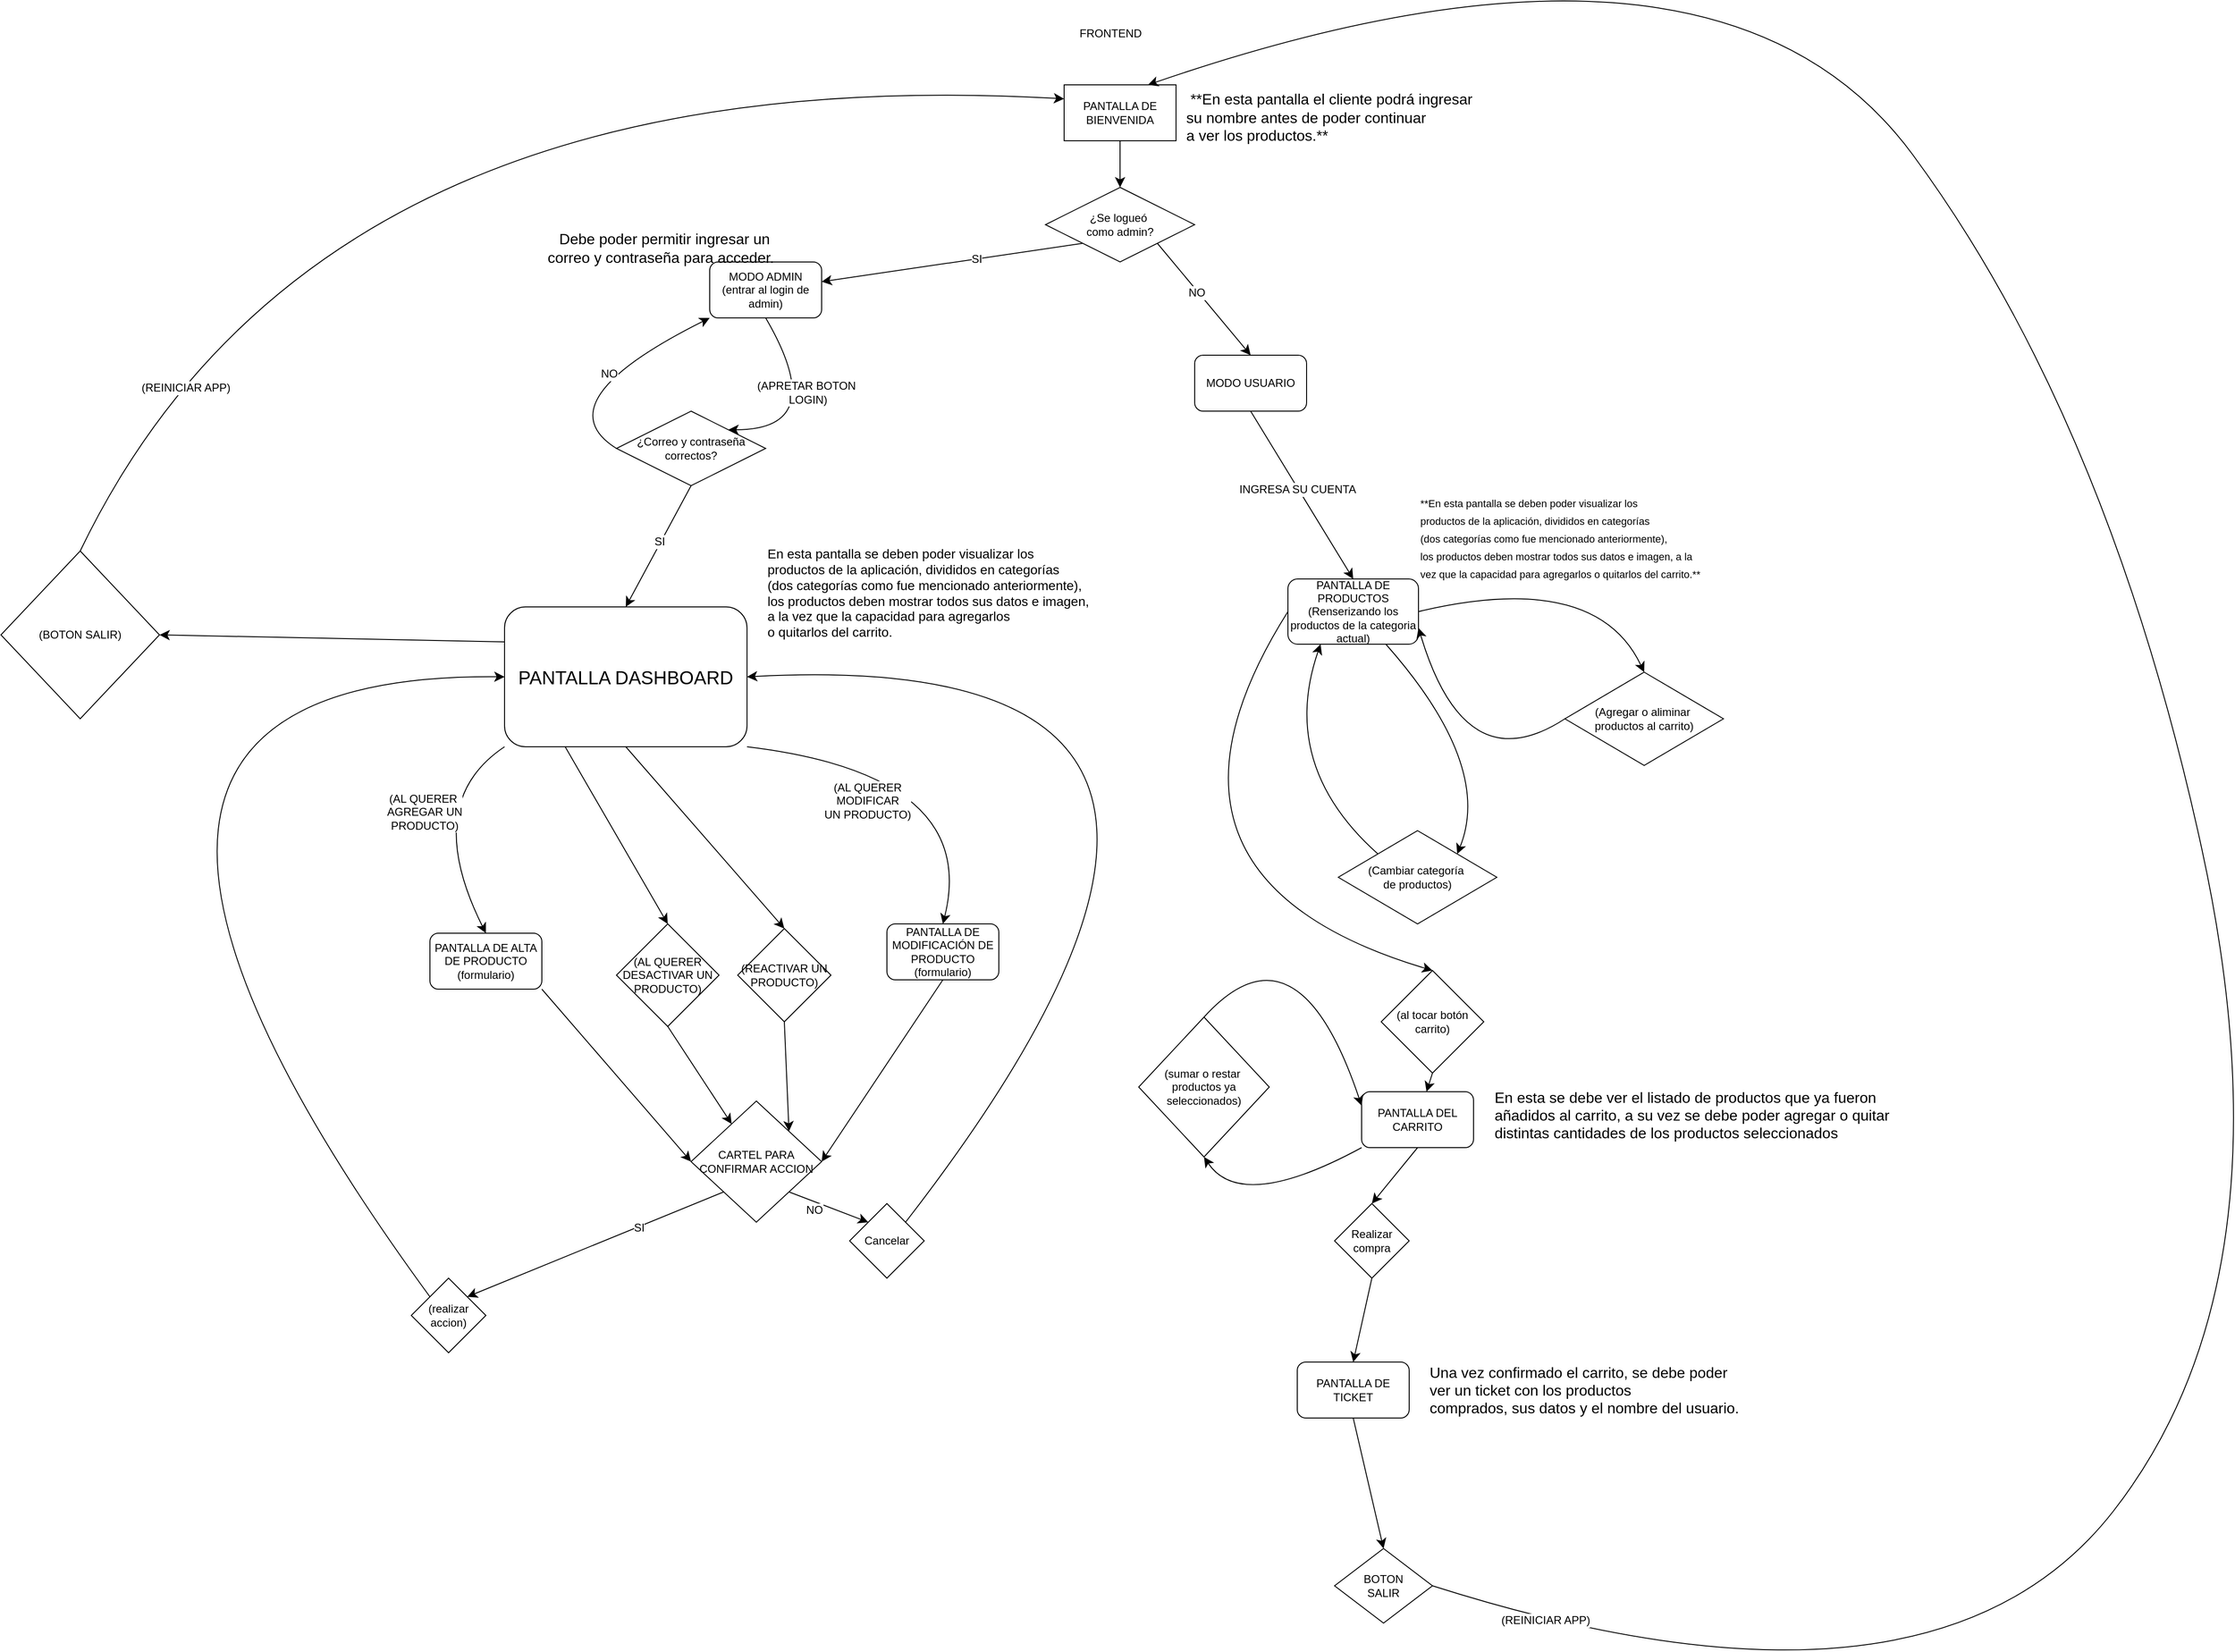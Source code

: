 <mxfile version="27.1.6">
  <diagram name="Página-1" id="y3slPPNZUGQWw5KP7Qen">
    <mxGraphModel dx="3091" dy="877" grid="1" gridSize="10" guides="1" tooltips="1" connect="1" arrows="1" fold="1" page="1" pageScale="1" pageWidth="827" pageHeight="1169" math="0" shadow="0">
      <root>
        <mxCell id="0" />
        <mxCell id="1" parent="0" />
        <mxCell id="nkvFsmhLJEQELMy-GmXT-1" value="FRONTEND" style="text;html=1;align=center;verticalAlign=middle;whiteSpace=wrap;rounded=0;" vertex="1" parent="1">
          <mxGeometry x="140" y="60" width="60" height="30" as="geometry" />
        </mxCell>
        <mxCell id="nkvFsmhLJEQELMy-GmXT-4" style="edgeStyle=none;curved=1;rounded=0;orthogonalLoop=1;jettySize=auto;html=1;exitX=0.5;exitY=1;exitDx=0;exitDy=0;entryX=0.5;entryY=0;entryDx=0;entryDy=0;fontSize=12;startSize=8;endSize=8;" edge="1" parent="1" source="nkvFsmhLJEQELMy-GmXT-2" target="nkvFsmhLJEQELMy-GmXT-7">
          <mxGeometry relative="1" as="geometry" />
        </mxCell>
        <mxCell id="nkvFsmhLJEQELMy-GmXT-2" value="PANTALLA DE BIENVENIDA" style="rounded=0;whiteSpace=wrap;html=1;" vertex="1" parent="1">
          <mxGeometry x="120" y="130" width="120" height="60" as="geometry" />
        </mxCell>
        <mxCell id="nkvFsmhLJEQELMy-GmXT-15" style="edgeStyle=none;curved=1;rounded=0;orthogonalLoop=1;jettySize=auto;html=1;exitX=1;exitY=1;exitDx=0;exitDy=0;entryX=0.5;entryY=0;entryDx=0;entryDy=0;fontSize=12;startSize=8;endSize=8;" edge="1" parent="1" source="nkvFsmhLJEQELMy-GmXT-7" target="nkvFsmhLJEQELMy-GmXT-14">
          <mxGeometry relative="1" as="geometry" />
        </mxCell>
        <mxCell id="nkvFsmhLJEQELMy-GmXT-16" value="NO" style="edgeLabel;html=1;align=center;verticalAlign=middle;resizable=0;points=[];fontSize=12;" vertex="1" connectable="0" parent="nkvFsmhLJEQELMy-GmXT-15">
          <mxGeometry x="-0.134" y="-2" relative="1" as="geometry">
            <mxPoint as="offset" />
          </mxGeometry>
        </mxCell>
        <mxCell id="nkvFsmhLJEQELMy-GmXT-18" style="edgeStyle=none;curved=1;rounded=0;orthogonalLoop=1;jettySize=auto;html=1;exitX=0;exitY=1;exitDx=0;exitDy=0;fontSize=12;startSize=8;endSize=8;" edge="1" parent="1" source="nkvFsmhLJEQELMy-GmXT-7" target="nkvFsmhLJEQELMy-GmXT-17">
          <mxGeometry relative="1" as="geometry" />
        </mxCell>
        <mxCell id="nkvFsmhLJEQELMy-GmXT-19" value="SI" style="edgeLabel;html=1;align=center;verticalAlign=middle;resizable=0;points=[];fontSize=12;" vertex="1" connectable="0" parent="nkvFsmhLJEQELMy-GmXT-18">
          <mxGeometry x="-0.181" relative="1" as="geometry">
            <mxPoint x="1" as="offset" />
          </mxGeometry>
        </mxCell>
        <mxCell id="nkvFsmhLJEQELMy-GmXT-7" value="&lt;div&gt;¿Se logueó&amp;nbsp;&lt;/div&gt;&lt;div&gt;como admin?&lt;/div&gt;" style="rhombus;whiteSpace=wrap;html=1;" vertex="1" parent="1">
          <mxGeometry x="100" y="240" width="160" height="80" as="geometry" />
        </mxCell>
        <mxCell id="nkvFsmhLJEQELMy-GmXT-14" value="MODO USUARIO" style="rounded=1;whiteSpace=wrap;html=1;" vertex="1" parent="1">
          <mxGeometry x="260" y="420" width="120" height="60" as="geometry" />
        </mxCell>
        <mxCell id="nkvFsmhLJEQELMy-GmXT-46" style="edgeStyle=none;curved=1;rounded=0;orthogonalLoop=1;jettySize=auto;html=1;exitX=0.5;exitY=1;exitDx=0;exitDy=0;entryX=1;entryY=0;entryDx=0;entryDy=0;fontSize=12;startSize=8;endSize=8;" edge="1" parent="1" source="nkvFsmhLJEQELMy-GmXT-17" target="nkvFsmhLJEQELMy-GmXT-45">
          <mxGeometry relative="1" as="geometry">
            <Array as="points">
              <mxPoint x="-130" y="500" />
            </Array>
          </mxGeometry>
        </mxCell>
        <mxCell id="nkvFsmhLJEQELMy-GmXT-51" value="(APRETAR BOTON&amp;nbsp;&lt;br&gt;LOGIN)" style="edgeLabel;html=1;align=center;verticalAlign=middle;resizable=0;points=[];fontSize=12;" vertex="1" connectable="0" parent="nkvFsmhLJEQELMy-GmXT-46">
          <mxGeometry x="-0.265" y="-2" relative="1" as="geometry">
            <mxPoint as="offset" />
          </mxGeometry>
        </mxCell>
        <mxCell id="nkvFsmhLJEQELMy-GmXT-17" value="MODO ADMIN&lt;br&gt;(entrar al login de admin)" style="rounded=1;whiteSpace=wrap;html=1;" vertex="1" parent="1">
          <mxGeometry x="-260" y="320" width="120" height="60" as="geometry" />
        </mxCell>
        <mxCell id="nkvFsmhLJEQELMy-GmXT-20" style="edgeStyle=none;curved=1;rounded=0;orthogonalLoop=1;jettySize=auto;html=1;exitX=0.5;exitY=1;exitDx=0;exitDy=0;entryX=0.5;entryY=0;entryDx=0;entryDy=0;fontSize=12;startSize=8;endSize=8;" edge="1" parent="1" source="nkvFsmhLJEQELMy-GmXT-14" target="nkvFsmhLJEQELMy-GmXT-22">
          <mxGeometry relative="1" as="geometry">
            <mxPoint x="451.8" y="573.28" as="targetPoint" />
          </mxGeometry>
        </mxCell>
        <mxCell id="nkvFsmhLJEQELMy-GmXT-21" value="INGRESA SU CUENTA" style="edgeLabel;html=1;align=center;verticalAlign=middle;resizable=0;points=[];fontSize=12;" vertex="1" connectable="0" parent="nkvFsmhLJEQELMy-GmXT-20">
          <mxGeometry x="-0.069" y="-2" relative="1" as="geometry">
            <mxPoint y="-1" as="offset" />
          </mxGeometry>
        </mxCell>
        <mxCell id="nkvFsmhLJEQELMy-GmXT-30" style="edgeStyle=none;curved=1;rounded=0;orthogonalLoop=1;jettySize=auto;html=1;exitX=0;exitY=0.5;exitDx=0;exitDy=0;entryX=0.5;entryY=0;entryDx=0;entryDy=0;fontSize=12;startSize=8;endSize=8;" edge="1" parent="1" source="nkvFsmhLJEQELMy-GmXT-22" target="nkvFsmhLJEQELMy-GmXT-29">
          <mxGeometry relative="1" as="geometry">
            <Array as="points">
              <mxPoint x="180" y="980" />
            </Array>
          </mxGeometry>
        </mxCell>
        <mxCell id="nkvFsmhLJEQELMy-GmXT-39" style="edgeStyle=none;curved=1;rounded=0;orthogonalLoop=1;jettySize=auto;html=1;exitX=0.75;exitY=1;exitDx=0;exitDy=0;entryX=1;entryY=0;entryDx=0;entryDy=0;fontSize=12;startSize=8;endSize=8;" edge="1" parent="1" source="nkvFsmhLJEQELMy-GmXT-22" target="nkvFsmhLJEQELMy-GmXT-38">
          <mxGeometry relative="1" as="geometry">
            <Array as="points">
              <mxPoint x="580" y="860" />
            </Array>
          </mxGeometry>
        </mxCell>
        <mxCell id="nkvFsmhLJEQELMy-GmXT-64" style="edgeStyle=none;curved=1;rounded=0;orthogonalLoop=1;jettySize=auto;html=1;exitX=1;exitY=0.5;exitDx=0;exitDy=0;entryX=0.5;entryY=0;entryDx=0;entryDy=0;fontSize=12;startSize=8;endSize=8;" edge="1" parent="1" source="nkvFsmhLJEQELMy-GmXT-22" target="nkvFsmhLJEQELMy-GmXT-63">
          <mxGeometry relative="1" as="geometry">
            <Array as="points">
              <mxPoint x="690" y="650" />
            </Array>
          </mxGeometry>
        </mxCell>
        <mxCell id="nkvFsmhLJEQELMy-GmXT-22" value="PANTALLA DE PRODUCTOS&lt;br&gt;(Renserizando los productos de la categoria actual)" style="rounded=1;whiteSpace=wrap;html=1;" vertex="1" parent="1">
          <mxGeometry x="360" y="660" width="140" height="70" as="geometry" />
        </mxCell>
        <mxCell id="nkvFsmhLJEQELMy-GmXT-27" value="&lt;br&gt;&lt;div&gt;&amp;nbsp;**En esta pantalla el cliente podrá ingresar&amp;nbsp;&lt;/div&gt;&lt;div&gt;su nombre antes de poder continuar&lt;/div&gt;a ver los productos.**" style="text;html=1;align=left;verticalAlign=middle;resizable=0;points=[];autosize=1;strokeColor=none;fillColor=none;fontSize=16;" vertex="1" parent="1">
          <mxGeometry x="249" y="110" width="330" height="90" as="geometry" />
        </mxCell>
        <mxCell id="nkvFsmhLJEQELMy-GmXT-28" value="&lt;div&gt;&lt;font style=&quot;font-size: 11px;&quot;&gt;**En esta pantalla se deben poder visualizar los&amp;nbsp;&lt;/font&gt;&lt;/div&gt;&lt;div&gt;&lt;font style=&quot;font-size: 11px;&quot;&gt;productos de la aplicación,&amp;nbsp;divididos en categorías&amp;nbsp;&lt;/font&gt;&lt;/div&gt;&lt;div&gt;&lt;font style=&quot;font-size: 11px;&quot;&gt;(dos categorías como fue mencionado anteriormente),&amp;nbsp;&lt;/font&gt;&lt;/div&gt;&lt;div&gt;&lt;font style=&quot;font-size: 11px;&quot;&gt;los productos deben&amp;nbsp;mostrar todos sus datos e imagen, a la&amp;nbsp;&lt;/font&gt;&lt;/div&gt;&lt;div&gt;&lt;font style=&quot;font-size: 11px;&quot;&gt;vez que la capacidad para agregarlos o quitarlos del carrito.**&lt;/font&gt;&lt;/div&gt;" style="text;html=1;align=left;verticalAlign=middle;resizable=0;points=[];autosize=1;strokeColor=none;fillColor=none;fontSize=16;labelPosition=center;verticalLabelPosition=middle;" vertex="1" parent="1">
          <mxGeometry x="500" y="560" width="320" height="110" as="geometry" />
        </mxCell>
        <mxCell id="nkvFsmhLJEQELMy-GmXT-32" style="edgeStyle=none;curved=1;rounded=0;orthogonalLoop=1;jettySize=auto;html=1;exitX=0.5;exitY=1;exitDx=0;exitDy=0;fontSize=12;startSize=8;endSize=8;" edge="1" parent="1" source="nkvFsmhLJEQELMy-GmXT-29" target="nkvFsmhLJEQELMy-GmXT-31">
          <mxGeometry relative="1" as="geometry" />
        </mxCell>
        <mxCell id="nkvFsmhLJEQELMy-GmXT-29" value="(al tocar botón carrito)" style="rhombus;whiteSpace=wrap;html=1;" vertex="1" parent="1">
          <mxGeometry x="460" y="1080" width="110" height="110" as="geometry" />
        </mxCell>
        <mxCell id="nkvFsmhLJEQELMy-GmXT-36" style="edgeStyle=none;curved=1;rounded=0;orthogonalLoop=1;jettySize=auto;html=1;exitX=0.5;exitY=1;exitDx=0;exitDy=0;entryX=0.5;entryY=0;entryDx=0;entryDy=0;fontSize=12;startSize=8;endSize=8;" edge="1" parent="1" source="nkvFsmhLJEQELMy-GmXT-31" target="nkvFsmhLJEQELMy-GmXT-35">
          <mxGeometry relative="1" as="geometry" />
        </mxCell>
        <mxCell id="nkvFsmhLJEQELMy-GmXT-68" style="edgeStyle=none;curved=1;rounded=0;orthogonalLoop=1;jettySize=auto;html=1;exitX=0;exitY=1;exitDx=0;exitDy=0;entryX=0.5;entryY=1;entryDx=0;entryDy=0;fontSize=12;startSize=8;endSize=8;" edge="1" parent="1" source="nkvFsmhLJEQELMy-GmXT-31" target="nkvFsmhLJEQELMy-GmXT-67">
          <mxGeometry relative="1" as="geometry">
            <Array as="points">
              <mxPoint x="310" y="1340" />
            </Array>
          </mxGeometry>
        </mxCell>
        <mxCell id="nkvFsmhLJEQELMy-GmXT-31" value="PANTALLA DEL CARRITO" style="rounded=1;whiteSpace=wrap;html=1;" vertex="1" parent="1">
          <mxGeometry x="439" y="1210" width="120" height="60" as="geometry" />
        </mxCell>
        <mxCell id="nkvFsmhLJEQELMy-GmXT-33" value="&lt;div align=&quot;left&quot;&gt;En esta se debe ver el listado de productos que ya fueron&amp;nbsp;&lt;/div&gt;&lt;div align=&quot;left&quot;&gt;añadidos al carrito, a su&amp;nbsp;vez se debe poder agregar o quitar&amp;nbsp;&lt;/div&gt;&lt;div align=&quot;left&quot;&gt;distintas cantidades de los productos seleccionados&lt;/div&gt;" style="text;html=1;align=center;verticalAlign=middle;resizable=0;points=[];autosize=1;strokeColor=none;fillColor=none;fontSize=16;" vertex="1" parent="1">
          <mxGeometry x="570" y="1200" width="450" height="70" as="geometry" />
        </mxCell>
        <mxCell id="nkvFsmhLJEQELMy-GmXT-71" style="edgeStyle=none;curved=1;rounded=0;orthogonalLoop=1;jettySize=auto;html=1;exitX=0.5;exitY=1;exitDx=0;exitDy=0;entryX=0.5;entryY=0;entryDx=0;entryDy=0;fontSize=12;startSize=8;endSize=8;" edge="1" parent="1" source="nkvFsmhLJEQELMy-GmXT-34" target="nkvFsmhLJEQELMy-GmXT-70">
          <mxGeometry relative="1" as="geometry" />
        </mxCell>
        <mxCell id="nkvFsmhLJEQELMy-GmXT-34" value="PANTALLA DE TICKET" style="rounded=1;whiteSpace=wrap;html=1;" vertex="1" parent="1">
          <mxGeometry x="370" y="1500" width="120" height="60" as="geometry" />
        </mxCell>
        <mxCell id="nkvFsmhLJEQELMy-GmXT-37" style="edgeStyle=none;curved=1;rounded=0;orthogonalLoop=1;jettySize=auto;html=1;exitX=0.5;exitY=1;exitDx=0;exitDy=0;entryX=0.5;entryY=0;entryDx=0;entryDy=0;fontSize=12;startSize=8;endSize=8;" edge="1" parent="1" source="nkvFsmhLJEQELMy-GmXT-35" target="nkvFsmhLJEQELMy-GmXT-34">
          <mxGeometry relative="1" as="geometry" />
        </mxCell>
        <mxCell id="nkvFsmhLJEQELMy-GmXT-35" value="Realizar compra" style="rhombus;whiteSpace=wrap;html=1;" vertex="1" parent="1">
          <mxGeometry x="410" y="1330" width="80" height="80" as="geometry" />
        </mxCell>
        <mxCell id="nkvFsmhLJEQELMy-GmXT-40" style="edgeStyle=none;curved=1;rounded=0;orthogonalLoop=1;jettySize=auto;html=1;exitX=0;exitY=0;exitDx=0;exitDy=0;entryX=0.25;entryY=1;entryDx=0;entryDy=0;fontSize=12;startSize=8;endSize=8;" edge="1" parent="1" source="nkvFsmhLJEQELMy-GmXT-38" target="nkvFsmhLJEQELMy-GmXT-22">
          <mxGeometry relative="1" as="geometry">
            <Array as="points">
              <mxPoint x="350" y="860" />
            </Array>
          </mxGeometry>
        </mxCell>
        <mxCell id="nkvFsmhLJEQELMy-GmXT-38" value="&lt;div&gt;(Cambiar categoría&amp;nbsp;&lt;/div&gt;&lt;div&gt;de productos)&lt;/div&gt;" style="rhombus;whiteSpace=wrap;html=1;" vertex="1" parent="1">
          <mxGeometry x="414" y="930" width="170" height="100" as="geometry" />
        </mxCell>
        <mxCell id="nkvFsmhLJEQELMy-GmXT-41" value="&lt;div&gt;Una vez confirmado el carrito, se debe poder&amp;nbsp;&lt;/div&gt;&lt;div&gt;ver un ticket con los productos&lt;br&gt;&lt;/div&gt;comprados, sus datos y el nombre del usuario." style="text;html=1;align=left;verticalAlign=middle;resizable=0;points=[];autosize=1;strokeColor=none;fillColor=none;fontSize=16;" vertex="1" parent="1">
          <mxGeometry x="510" y="1495" width="350" height="70" as="geometry" />
        </mxCell>
        <mxCell id="nkvFsmhLJEQELMy-GmXT-42" value="&lt;div align=&quot;right&quot;&gt;Debe poder permitir ingresar un&amp;nbsp;&lt;/div&gt;&lt;div align=&quot;right&quot;&gt;correo y contraseña para acceder.&lt;/div&gt;" style="text;html=1;align=right;verticalAlign=middle;resizable=0;points=[];autosize=1;strokeColor=none;fillColor=none;fontSize=16;" vertex="1" parent="1">
          <mxGeometry x="-460" y="280" width="270" height="50" as="geometry" />
        </mxCell>
        <mxCell id="nkvFsmhLJEQELMy-GmXT-54" style="edgeStyle=none;curved=1;rounded=0;orthogonalLoop=1;jettySize=auto;html=1;exitX=0;exitY=1;exitDx=0;exitDy=0;entryX=0.5;entryY=0;entryDx=0;entryDy=0;fontSize=12;startSize=8;endSize=8;" edge="1" parent="1" source="nkvFsmhLJEQELMy-GmXT-44" target="nkvFsmhLJEQELMy-GmXT-53">
          <mxGeometry relative="1" as="geometry">
            <Array as="points">
              <mxPoint x="-570" y="900" />
            </Array>
          </mxGeometry>
        </mxCell>
        <mxCell id="nkvFsmhLJEQELMy-GmXT-55" value="(AL QUERER&amp;nbsp;&lt;br&gt;AGREGAR UN&lt;br&gt;PRODUCTO)" style="edgeLabel;html=1;align=center;verticalAlign=middle;resizable=0;points=[];fontSize=12;" vertex="1" connectable="0" parent="nkvFsmhLJEQELMy-GmXT-54">
          <mxGeometry x="-0.097" relative="1" as="geometry">
            <mxPoint x="-1" as="offset" />
          </mxGeometry>
        </mxCell>
        <mxCell id="nkvFsmhLJEQELMy-GmXT-57" style="edgeStyle=none;curved=1;rounded=0;orthogonalLoop=1;jettySize=auto;html=1;exitX=1;exitY=1;exitDx=0;exitDy=0;entryX=0.5;entryY=0;entryDx=0;entryDy=0;fontSize=12;startSize=8;endSize=8;" edge="1" parent="1" source="nkvFsmhLJEQELMy-GmXT-44" target="nkvFsmhLJEQELMy-GmXT-56">
          <mxGeometry relative="1" as="geometry">
            <Array as="points">
              <mxPoint x="30" y="870" />
            </Array>
          </mxGeometry>
        </mxCell>
        <mxCell id="nkvFsmhLJEQELMy-GmXT-58" value="(AL QUERER&lt;br&gt;MODIFICAR&lt;br&gt;UN PRODUCTO)" style="edgeLabel;html=1;align=center;verticalAlign=middle;resizable=0;points=[];fontSize=12;" vertex="1" connectable="0" parent="nkvFsmhLJEQELMy-GmXT-57">
          <mxGeometry x="-0.256" y="-22" relative="1" as="geometry">
            <mxPoint x="-23" y="17" as="offset" />
          </mxGeometry>
        </mxCell>
        <mxCell id="nkvFsmhLJEQELMy-GmXT-60" style="edgeStyle=none;curved=1;rounded=0;orthogonalLoop=1;jettySize=auto;html=1;exitX=0.5;exitY=1;exitDx=0;exitDy=0;fontSize=12;startSize=8;endSize=8;" edge="1" parent="1" source="nkvFsmhLJEQELMy-GmXT-88" target="nkvFsmhLJEQELMy-GmXT-59">
          <mxGeometry relative="1" as="geometry" />
        </mxCell>
        <mxCell id="nkvFsmhLJEQELMy-GmXT-91" style="edgeStyle=none;curved=1;rounded=0;orthogonalLoop=1;jettySize=auto;html=1;exitX=0.5;exitY=1;exitDx=0;exitDy=0;entryX=0.5;entryY=0;entryDx=0;entryDy=0;fontSize=12;startSize=8;endSize=8;" edge="1" parent="1" source="nkvFsmhLJEQELMy-GmXT-44" target="nkvFsmhLJEQELMy-GmXT-90">
          <mxGeometry relative="1" as="geometry" />
        </mxCell>
        <mxCell id="nkvFsmhLJEQELMy-GmXT-94" style="edgeStyle=none;curved=1;rounded=0;orthogonalLoop=1;jettySize=auto;html=1;exitX=0;exitY=0.25;exitDx=0;exitDy=0;entryX=1;entryY=0.5;entryDx=0;entryDy=0;fontSize=12;startSize=8;endSize=8;" edge="1" parent="1" source="nkvFsmhLJEQELMy-GmXT-44" target="nkvFsmhLJEQELMy-GmXT-93">
          <mxGeometry relative="1" as="geometry" />
        </mxCell>
        <mxCell id="nkvFsmhLJEQELMy-GmXT-44" value="PANTALLA DASHBOARD" style="rounded=1;whiteSpace=wrap;html=1;fontSize=20;" vertex="1" parent="1">
          <mxGeometry x="-480" y="690" width="260" height="150" as="geometry" />
        </mxCell>
        <mxCell id="nkvFsmhLJEQELMy-GmXT-47" style="edgeStyle=none;curved=1;rounded=0;orthogonalLoop=1;jettySize=auto;html=1;exitX=0;exitY=0.5;exitDx=0;exitDy=0;entryX=0;entryY=1;entryDx=0;entryDy=0;fontSize=12;startSize=8;endSize=8;" edge="1" parent="1" source="nkvFsmhLJEQELMy-GmXT-45" target="nkvFsmhLJEQELMy-GmXT-17">
          <mxGeometry relative="1" as="geometry">
            <Array as="points">
              <mxPoint x="-440" y="470" />
            </Array>
          </mxGeometry>
        </mxCell>
        <mxCell id="nkvFsmhLJEQELMy-GmXT-48" value="NO" style="edgeLabel;html=1;align=center;verticalAlign=middle;resizable=0;points=[];fontSize=12;" vertex="1" connectable="0" parent="nkvFsmhLJEQELMy-GmXT-47">
          <mxGeometry x="0.164" y="-5" relative="1" as="geometry">
            <mxPoint as="offset" />
          </mxGeometry>
        </mxCell>
        <mxCell id="nkvFsmhLJEQELMy-GmXT-49" style="edgeStyle=none;curved=1;rounded=0;orthogonalLoop=1;jettySize=auto;html=1;exitX=0.5;exitY=1;exitDx=0;exitDy=0;entryX=0.5;entryY=0;entryDx=0;entryDy=0;fontSize=12;startSize=8;endSize=8;" edge="1" parent="1" source="nkvFsmhLJEQELMy-GmXT-45" target="nkvFsmhLJEQELMy-GmXT-44">
          <mxGeometry relative="1" as="geometry" />
        </mxCell>
        <mxCell id="nkvFsmhLJEQELMy-GmXT-50" value="SI" style="edgeLabel;html=1;align=center;verticalAlign=middle;resizable=0;points=[];fontSize=12;" vertex="1" connectable="0" parent="nkvFsmhLJEQELMy-GmXT-49">
          <mxGeometry x="-0.07" y="-2" relative="1" as="geometry">
            <mxPoint as="offset" />
          </mxGeometry>
        </mxCell>
        <mxCell id="nkvFsmhLJEQELMy-GmXT-45" value="¿Correo y contraseña correctos?" style="rhombus;whiteSpace=wrap;html=1;" vertex="1" parent="1">
          <mxGeometry x="-360" y="480" width="160" height="80" as="geometry" />
        </mxCell>
        <mxCell id="nkvFsmhLJEQELMy-GmXT-52" value="&lt;div&gt;En esta pantalla se deben poder visualizar los&amp;nbsp;&lt;/div&gt;&lt;div&gt;productos de la aplicación,&amp;nbsp;divididos en categorías&amp;nbsp;&lt;/div&gt;&lt;div&gt;(dos categorías como fue mencionado anteriormente),&amp;nbsp;&lt;/div&gt;&lt;div&gt;los productos deben mostrar todos sus datos e imagen,&amp;nbsp;&lt;/div&gt;&lt;div&gt;a la vez que la capacidad para agregarlos&amp;nbsp;&lt;/div&gt;&lt;div&gt;o quitarlos del carrito.&lt;/div&gt;" style="text;html=1;align=left;verticalAlign=middle;resizable=0;points=[];autosize=1;strokeColor=none;fillColor=none;fontSize=14;" vertex="1" parent="1">
          <mxGeometry x="-200" y="620" width="370" height="110" as="geometry" />
        </mxCell>
        <mxCell id="nkvFsmhLJEQELMy-GmXT-85" style="edgeStyle=none;curved=1;rounded=0;orthogonalLoop=1;jettySize=auto;html=1;exitX=1;exitY=1;exitDx=0;exitDy=0;entryX=0;entryY=0.5;entryDx=0;entryDy=0;fontSize=12;startSize=8;endSize=8;" edge="1" parent="1" source="nkvFsmhLJEQELMy-GmXT-53" target="nkvFsmhLJEQELMy-GmXT-59">
          <mxGeometry relative="1" as="geometry" />
        </mxCell>
        <mxCell id="nkvFsmhLJEQELMy-GmXT-53" value="PANTALLA DE ALTA DE PRODUCTO&lt;br&gt;(formulario)" style="rounded=1;whiteSpace=wrap;html=1;" vertex="1" parent="1">
          <mxGeometry x="-560" y="1040" width="120" height="60" as="geometry" />
        </mxCell>
        <mxCell id="nkvFsmhLJEQELMy-GmXT-84" style="edgeStyle=none;curved=1;rounded=0;orthogonalLoop=1;jettySize=auto;html=1;exitX=0.5;exitY=1;exitDx=0;exitDy=0;entryX=1;entryY=0.5;entryDx=0;entryDy=0;fontSize=12;startSize=8;endSize=8;" edge="1" parent="1" source="nkvFsmhLJEQELMy-GmXT-56" target="nkvFsmhLJEQELMy-GmXT-59">
          <mxGeometry relative="1" as="geometry" />
        </mxCell>
        <mxCell id="nkvFsmhLJEQELMy-GmXT-56" value="PANTALLA DE MODIFICACIÓN DE PRODUCTO&lt;br&gt;(formulario)" style="rounded=1;whiteSpace=wrap;html=1;" vertex="1" parent="1">
          <mxGeometry x="-70" y="1030" width="120" height="60" as="geometry" />
        </mxCell>
        <mxCell id="nkvFsmhLJEQELMy-GmXT-78" style="edgeStyle=none;curved=1;rounded=0;orthogonalLoop=1;jettySize=auto;html=1;exitX=1;exitY=1;exitDx=0;exitDy=0;entryX=0;entryY=0;entryDx=0;entryDy=0;fontSize=12;startSize=8;endSize=8;" edge="1" parent="1" source="nkvFsmhLJEQELMy-GmXT-59" target="nkvFsmhLJEQELMy-GmXT-77">
          <mxGeometry relative="1" as="geometry" />
        </mxCell>
        <mxCell id="nkvFsmhLJEQELMy-GmXT-81" value="NO" style="edgeLabel;html=1;align=center;verticalAlign=middle;resizable=0;points=[];fontSize=12;" vertex="1" connectable="0" parent="nkvFsmhLJEQELMy-GmXT-78">
          <mxGeometry x="-0.297" y="-8" relative="1" as="geometry">
            <mxPoint as="offset" />
          </mxGeometry>
        </mxCell>
        <mxCell id="nkvFsmhLJEQELMy-GmXT-79" style="edgeStyle=none;curved=1;rounded=0;orthogonalLoop=1;jettySize=auto;html=1;exitX=0;exitY=1;exitDx=0;exitDy=0;entryX=1;entryY=0;entryDx=0;entryDy=0;fontSize=12;startSize=8;endSize=8;" edge="1" parent="1" source="nkvFsmhLJEQELMy-GmXT-59" target="nkvFsmhLJEQELMy-GmXT-76">
          <mxGeometry relative="1" as="geometry" />
        </mxCell>
        <mxCell id="nkvFsmhLJEQELMy-GmXT-80" value="SI" style="edgeLabel;html=1;align=center;verticalAlign=middle;resizable=0;points=[];fontSize=12;" vertex="1" connectable="0" parent="nkvFsmhLJEQELMy-GmXT-79">
          <mxGeometry x="-0.332" relative="1" as="geometry">
            <mxPoint y="1" as="offset" />
          </mxGeometry>
        </mxCell>
        <mxCell id="nkvFsmhLJEQELMy-GmXT-59" value="CARTEL PARA CONFIRMAR ACCION" style="rhombus;whiteSpace=wrap;html=1;" vertex="1" parent="1">
          <mxGeometry x="-280" y="1220" width="140" height="130" as="geometry" />
        </mxCell>
        <mxCell id="nkvFsmhLJEQELMy-GmXT-65" style="edgeStyle=none;curved=1;rounded=0;orthogonalLoop=1;jettySize=auto;html=1;exitX=0;exitY=0.5;exitDx=0;exitDy=0;fontSize=12;startSize=8;endSize=8;entryX=1;entryY=0.75;entryDx=0;entryDy=0;" edge="1" parent="1" source="nkvFsmhLJEQELMy-GmXT-63" target="nkvFsmhLJEQELMy-GmXT-22">
          <mxGeometry relative="1" as="geometry">
            <mxPoint x="540" y="940" as="targetPoint" />
            <Array as="points">
              <mxPoint x="550" y="880" />
            </Array>
          </mxGeometry>
        </mxCell>
        <mxCell id="nkvFsmhLJEQELMy-GmXT-63" value="&lt;div&gt;(Agregar o aliminar&amp;nbsp;&lt;/div&gt;&lt;div&gt;productos al carrito)&lt;/div&gt;" style="rhombus;whiteSpace=wrap;html=1;" vertex="1" parent="1">
          <mxGeometry x="657" y="760" width="170" height="100" as="geometry" />
        </mxCell>
        <mxCell id="nkvFsmhLJEQELMy-GmXT-69" style="edgeStyle=none;curved=1;rounded=0;orthogonalLoop=1;jettySize=auto;html=1;exitX=0.5;exitY=0;exitDx=0;exitDy=0;entryX=0;entryY=0.25;entryDx=0;entryDy=0;fontSize=12;startSize=8;endSize=8;" edge="1" parent="1" source="nkvFsmhLJEQELMy-GmXT-67" target="nkvFsmhLJEQELMy-GmXT-31">
          <mxGeometry relative="1" as="geometry">
            <Array as="points">
              <mxPoint x="370" y="1020" />
            </Array>
          </mxGeometry>
        </mxCell>
        <mxCell id="nkvFsmhLJEQELMy-GmXT-67" value="(sumar o restar&amp;nbsp;&lt;br&gt;productos ya seleccionados)" style="rhombus;whiteSpace=wrap;html=1;" vertex="1" parent="1">
          <mxGeometry x="200" y="1130" width="140" height="150" as="geometry" />
        </mxCell>
        <mxCell id="nkvFsmhLJEQELMy-GmXT-72" style="edgeStyle=none;curved=1;rounded=0;orthogonalLoop=1;jettySize=auto;html=1;exitX=1;exitY=0.5;exitDx=0;exitDy=0;entryX=0.75;entryY=0;entryDx=0;entryDy=0;fontSize=12;startSize=8;endSize=8;" edge="1" parent="1" source="nkvFsmhLJEQELMy-GmXT-70" target="nkvFsmhLJEQELMy-GmXT-2">
          <mxGeometry relative="1" as="geometry">
            <Array as="points">
              <mxPoint x="1050" y="1910" />
              <mxPoint x="1440" y="1410" />
              <mxPoint x="1240" y="490" />
              <mxPoint x="820" y="-80" />
            </Array>
          </mxGeometry>
        </mxCell>
        <mxCell id="nkvFsmhLJEQELMy-GmXT-73" value="(REINICIAR APP)" style="edgeLabel;html=1;align=center;verticalAlign=middle;resizable=0;points=[];fontSize=12;" vertex="1" connectable="0" parent="nkvFsmhLJEQELMy-GmXT-72">
          <mxGeometry x="-0.928" y="1" relative="1" as="geometry">
            <mxPoint x="1" as="offset" />
          </mxGeometry>
        </mxCell>
        <mxCell id="nkvFsmhLJEQELMy-GmXT-70" value="BOTON&lt;br&gt;SALIR" style="rhombus;whiteSpace=wrap;html=1;" vertex="1" parent="1">
          <mxGeometry x="410" y="1700" width="105" height="80" as="geometry" />
        </mxCell>
        <mxCell id="nkvFsmhLJEQELMy-GmXT-82" style="edgeStyle=none;curved=1;rounded=0;orthogonalLoop=1;jettySize=auto;html=1;exitX=0;exitY=0;exitDx=0;exitDy=0;entryX=0;entryY=0.5;entryDx=0;entryDy=0;fontSize=12;startSize=8;endSize=8;" edge="1" parent="1" source="nkvFsmhLJEQELMy-GmXT-76" target="nkvFsmhLJEQELMy-GmXT-44">
          <mxGeometry relative="1" as="geometry">
            <Array as="points">
              <mxPoint x="-1050" y="760" />
            </Array>
          </mxGeometry>
        </mxCell>
        <mxCell id="nkvFsmhLJEQELMy-GmXT-76" value="(realizar accion)" style="rhombus;whiteSpace=wrap;html=1;" vertex="1" parent="1">
          <mxGeometry x="-580" y="1410" width="80" height="80" as="geometry" />
        </mxCell>
        <mxCell id="nkvFsmhLJEQELMy-GmXT-83" style="edgeStyle=none;curved=1;rounded=0;orthogonalLoop=1;jettySize=auto;html=1;exitX=1;exitY=0;exitDx=0;exitDy=0;fontSize=12;startSize=8;endSize=8;entryX=1;entryY=0.5;entryDx=0;entryDy=0;" edge="1" parent="1" source="nkvFsmhLJEQELMy-GmXT-77" target="nkvFsmhLJEQELMy-GmXT-44">
          <mxGeometry relative="1" as="geometry">
            <mxPoint x="-120" y="830" as="targetPoint" />
            <Array as="points">
              <mxPoint x="430" y="730" />
            </Array>
          </mxGeometry>
        </mxCell>
        <mxCell id="nkvFsmhLJEQELMy-GmXT-77" value="Cancelar" style="rhombus;whiteSpace=wrap;html=1;" vertex="1" parent="1">
          <mxGeometry x="-110" y="1330" width="80" height="80" as="geometry" />
        </mxCell>
        <mxCell id="nkvFsmhLJEQELMy-GmXT-86" value="" style="edgeStyle=none;curved=1;rounded=0;orthogonalLoop=1;jettySize=auto;html=1;exitX=0.25;exitY=1;exitDx=0;exitDy=0;entryX=0.5;entryY=0;entryDx=0;entryDy=0;fontSize=12;startSize=8;endSize=8;" edge="1" parent="1" source="nkvFsmhLJEQELMy-GmXT-44" target="nkvFsmhLJEQELMy-GmXT-88">
          <mxGeometry relative="1" as="geometry">
            <mxPoint x="-120" y="840" as="sourcePoint" />
            <mxPoint x="-170" y="980" as="targetPoint" />
          </mxGeometry>
        </mxCell>
        <mxCell id="nkvFsmhLJEQELMy-GmXT-88" value="(AL QUERER&lt;br&gt;DESACTIVAR UN&lt;br&gt;PRODUCTO)" style="rhombus;whiteSpace=wrap;html=1;" vertex="1" parent="1">
          <mxGeometry x="-360" y="1030" width="110" height="110" as="geometry" />
        </mxCell>
        <mxCell id="nkvFsmhLJEQELMy-GmXT-89" style="edgeStyle=none;curved=1;rounded=0;orthogonalLoop=1;jettySize=auto;html=1;exitX=0.5;exitY=0;exitDx=0;exitDy=0;fontSize=12;startSize=8;endSize=8;" edge="1" parent="1" source="nkvFsmhLJEQELMy-GmXT-88" target="nkvFsmhLJEQELMy-GmXT-88">
          <mxGeometry relative="1" as="geometry" />
        </mxCell>
        <mxCell id="nkvFsmhLJEQELMy-GmXT-92" style="edgeStyle=none;curved=1;rounded=0;orthogonalLoop=1;jettySize=auto;html=1;exitX=0.5;exitY=1;exitDx=0;exitDy=0;entryX=1;entryY=0;entryDx=0;entryDy=0;fontSize=12;startSize=8;endSize=8;" edge="1" parent="1" source="nkvFsmhLJEQELMy-GmXT-90" target="nkvFsmhLJEQELMy-GmXT-59">
          <mxGeometry relative="1" as="geometry" />
        </mxCell>
        <mxCell id="nkvFsmhLJEQELMy-GmXT-90" value="(REACTIVAR UN PRODUCTO)" style="rhombus;whiteSpace=wrap;html=1;" vertex="1" parent="1">
          <mxGeometry x="-230" y="1035" width="100" height="100" as="geometry" />
        </mxCell>
        <mxCell id="nkvFsmhLJEQELMy-GmXT-95" style="edgeStyle=none;curved=1;rounded=0;orthogonalLoop=1;jettySize=auto;html=1;exitX=0.5;exitY=0;exitDx=0;exitDy=0;entryX=0;entryY=0.25;entryDx=0;entryDy=0;fontSize=12;startSize=8;endSize=8;" edge="1" parent="1" source="nkvFsmhLJEQELMy-GmXT-93" target="nkvFsmhLJEQELMy-GmXT-2">
          <mxGeometry relative="1" as="geometry">
            <Array as="points">
              <mxPoint x="-680" y="100" />
            </Array>
          </mxGeometry>
        </mxCell>
        <mxCell id="nkvFsmhLJEQELMy-GmXT-96" value="(REINICIAR APP)" style="edgeLabel;html=1;align=center;verticalAlign=middle;resizable=0;points=[];fontSize=12;" vertex="1" connectable="0" parent="nkvFsmhLJEQELMy-GmXT-95">
          <mxGeometry x="-0.703" y="-26" relative="1" as="geometry">
            <mxPoint as="offset" />
          </mxGeometry>
        </mxCell>
        <mxCell id="nkvFsmhLJEQELMy-GmXT-93" value="(BOTON SALIR)" style="rhombus;whiteSpace=wrap;html=1;" vertex="1" parent="1">
          <mxGeometry x="-1020" y="630" width="170" height="180" as="geometry" />
        </mxCell>
      </root>
    </mxGraphModel>
  </diagram>
</mxfile>
